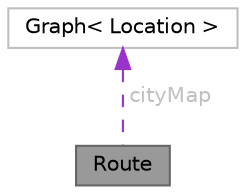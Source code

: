 digraph "Route"
{
 // LATEX_PDF_SIZE
  bgcolor="transparent";
  edge [fontname=Helvetica,fontsize=10,labelfontname=Helvetica,labelfontsize=10];
  node [fontname=Helvetica,fontsize=10,shape=box,height=0.2,width=0.4];
  Node1 [id="Node000001",label="Route",height=0.2,width=0.4,color="gray40", fillcolor="grey60", style="filled", fontcolor="black",tooltip="Abstract class representing a route between a source and destination."];
  Node2 -> Node1 [id="edge1_Node000001_Node000002",dir="back",color="darkorchid3",style="dashed",tooltip=" ",label=" cityMap",fontcolor="grey" ];
  Node2 [id="Node000002",label="Graph\< Location \>",height=0.2,width=0.4,color="grey75", fillcolor="white", style="filled",URL="$classGraph.html",tooltip=" "];
}
